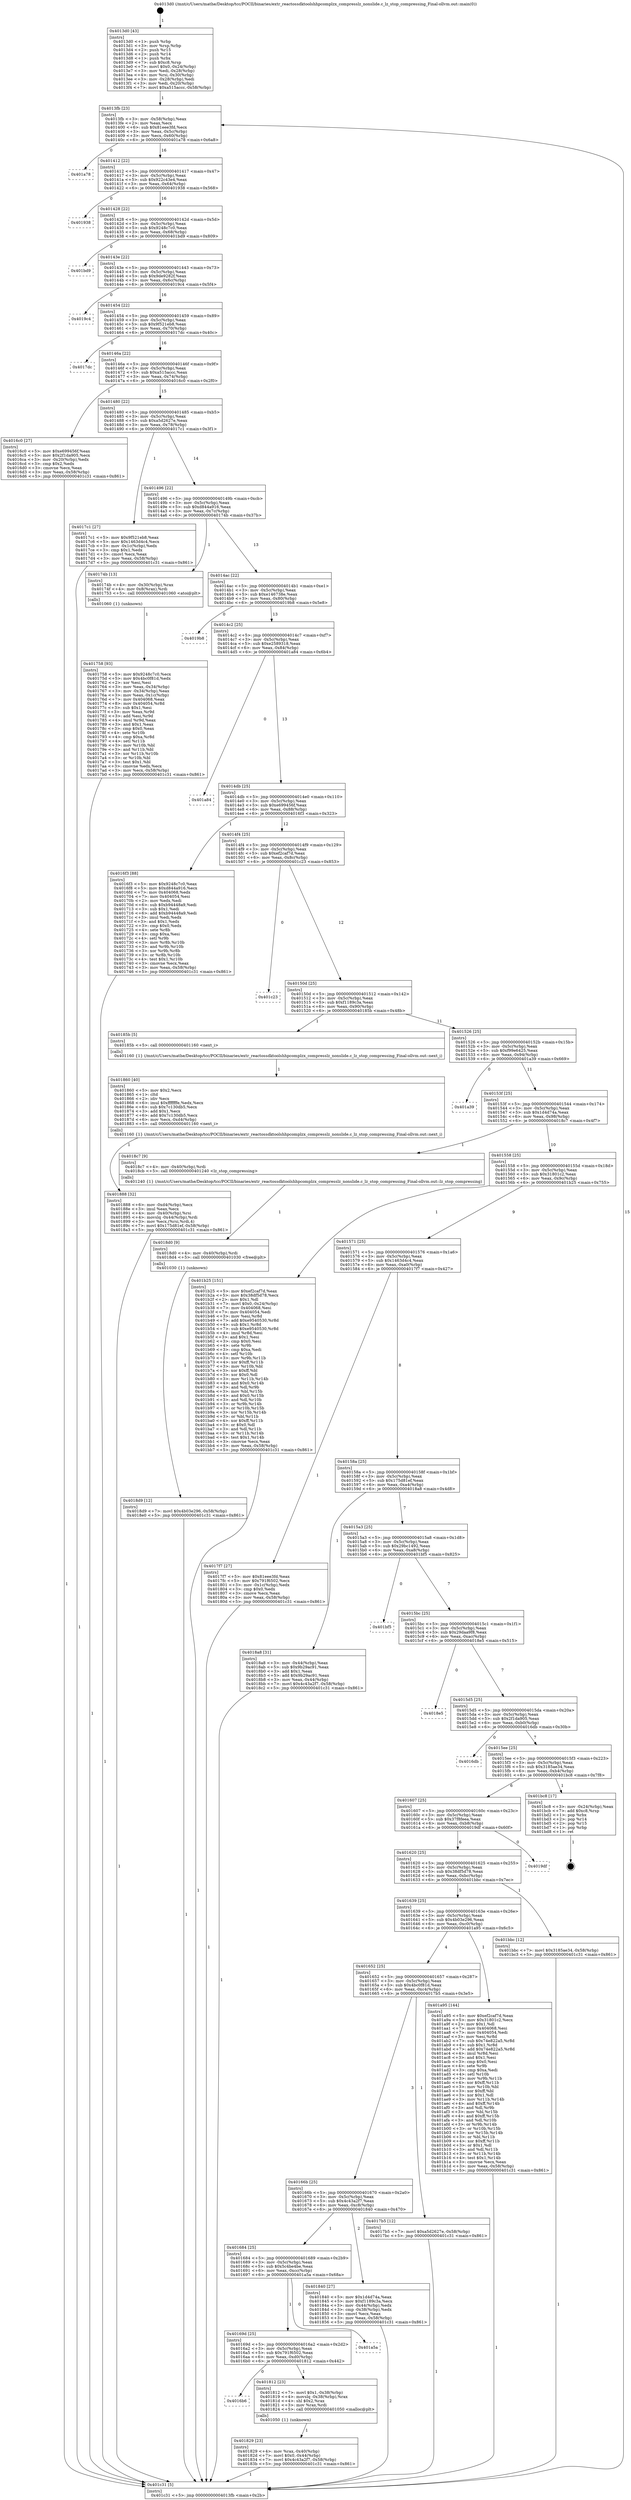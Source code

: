 digraph "0x4013d0" {
  label = "0x4013d0 (/mnt/c/Users/mathe/Desktop/tcc/POCII/binaries/extr_reactossdktoolshhpcomplzx_compresslz_nonslide.c_lz_stop_compressing_Final-ollvm.out::main(0))"
  labelloc = "t"
  node[shape=record]

  Entry [label="",width=0.3,height=0.3,shape=circle,fillcolor=black,style=filled]
  "0x4013fb" [label="{
     0x4013fb [23]\l
     | [instrs]\l
     &nbsp;&nbsp;0x4013fb \<+3\>: mov -0x58(%rbp),%eax\l
     &nbsp;&nbsp;0x4013fe \<+2\>: mov %eax,%ecx\l
     &nbsp;&nbsp;0x401400 \<+6\>: sub $0x81eee3fd,%ecx\l
     &nbsp;&nbsp;0x401406 \<+3\>: mov %eax,-0x5c(%rbp)\l
     &nbsp;&nbsp;0x401409 \<+3\>: mov %ecx,-0x60(%rbp)\l
     &nbsp;&nbsp;0x40140c \<+6\>: je 0000000000401a78 \<main+0x6a8\>\l
  }"]
  "0x401a78" [label="{
     0x401a78\l
  }", style=dashed]
  "0x401412" [label="{
     0x401412 [22]\l
     | [instrs]\l
     &nbsp;&nbsp;0x401412 \<+5\>: jmp 0000000000401417 \<main+0x47\>\l
     &nbsp;&nbsp;0x401417 \<+3\>: mov -0x5c(%rbp),%eax\l
     &nbsp;&nbsp;0x40141a \<+5\>: sub $0x922c43e4,%eax\l
     &nbsp;&nbsp;0x40141f \<+3\>: mov %eax,-0x64(%rbp)\l
     &nbsp;&nbsp;0x401422 \<+6\>: je 0000000000401938 \<main+0x568\>\l
  }"]
  Exit [label="",width=0.3,height=0.3,shape=circle,fillcolor=black,style=filled,peripheries=2]
  "0x401938" [label="{
     0x401938\l
  }", style=dashed]
  "0x401428" [label="{
     0x401428 [22]\l
     | [instrs]\l
     &nbsp;&nbsp;0x401428 \<+5\>: jmp 000000000040142d \<main+0x5d\>\l
     &nbsp;&nbsp;0x40142d \<+3\>: mov -0x5c(%rbp),%eax\l
     &nbsp;&nbsp;0x401430 \<+5\>: sub $0x9248c7c0,%eax\l
     &nbsp;&nbsp;0x401435 \<+3\>: mov %eax,-0x68(%rbp)\l
     &nbsp;&nbsp;0x401438 \<+6\>: je 0000000000401bd9 \<main+0x809\>\l
  }"]
  "0x4018d9" [label="{
     0x4018d9 [12]\l
     | [instrs]\l
     &nbsp;&nbsp;0x4018d9 \<+7\>: movl $0x4b03e296,-0x58(%rbp)\l
     &nbsp;&nbsp;0x4018e0 \<+5\>: jmp 0000000000401c31 \<main+0x861\>\l
  }"]
  "0x401bd9" [label="{
     0x401bd9\l
  }", style=dashed]
  "0x40143e" [label="{
     0x40143e [22]\l
     | [instrs]\l
     &nbsp;&nbsp;0x40143e \<+5\>: jmp 0000000000401443 \<main+0x73\>\l
     &nbsp;&nbsp;0x401443 \<+3\>: mov -0x5c(%rbp),%eax\l
     &nbsp;&nbsp;0x401446 \<+5\>: sub $0x9de9282f,%eax\l
     &nbsp;&nbsp;0x40144b \<+3\>: mov %eax,-0x6c(%rbp)\l
     &nbsp;&nbsp;0x40144e \<+6\>: je 00000000004019c4 \<main+0x5f4\>\l
  }"]
  "0x4018d0" [label="{
     0x4018d0 [9]\l
     | [instrs]\l
     &nbsp;&nbsp;0x4018d0 \<+4\>: mov -0x40(%rbp),%rdi\l
     &nbsp;&nbsp;0x4018d4 \<+5\>: call 0000000000401030 \<free@plt\>\l
     | [calls]\l
     &nbsp;&nbsp;0x401030 \{1\} (unknown)\l
  }"]
  "0x4019c4" [label="{
     0x4019c4\l
  }", style=dashed]
  "0x401454" [label="{
     0x401454 [22]\l
     | [instrs]\l
     &nbsp;&nbsp;0x401454 \<+5\>: jmp 0000000000401459 \<main+0x89\>\l
     &nbsp;&nbsp;0x401459 \<+3\>: mov -0x5c(%rbp),%eax\l
     &nbsp;&nbsp;0x40145c \<+5\>: sub $0x9f521eb8,%eax\l
     &nbsp;&nbsp;0x401461 \<+3\>: mov %eax,-0x70(%rbp)\l
     &nbsp;&nbsp;0x401464 \<+6\>: je 00000000004017dc \<main+0x40c\>\l
  }"]
  "0x401888" [label="{
     0x401888 [32]\l
     | [instrs]\l
     &nbsp;&nbsp;0x401888 \<+6\>: mov -0xd4(%rbp),%ecx\l
     &nbsp;&nbsp;0x40188e \<+3\>: imul %eax,%ecx\l
     &nbsp;&nbsp;0x401891 \<+4\>: mov -0x40(%rbp),%rsi\l
     &nbsp;&nbsp;0x401895 \<+4\>: movslq -0x44(%rbp),%rdi\l
     &nbsp;&nbsp;0x401899 \<+3\>: mov %ecx,(%rsi,%rdi,4)\l
     &nbsp;&nbsp;0x40189c \<+7\>: movl $0x175d81ef,-0x58(%rbp)\l
     &nbsp;&nbsp;0x4018a3 \<+5\>: jmp 0000000000401c31 \<main+0x861\>\l
  }"]
  "0x4017dc" [label="{
     0x4017dc\l
  }", style=dashed]
  "0x40146a" [label="{
     0x40146a [22]\l
     | [instrs]\l
     &nbsp;&nbsp;0x40146a \<+5\>: jmp 000000000040146f \<main+0x9f\>\l
     &nbsp;&nbsp;0x40146f \<+3\>: mov -0x5c(%rbp),%eax\l
     &nbsp;&nbsp;0x401472 \<+5\>: sub $0xa515accc,%eax\l
     &nbsp;&nbsp;0x401477 \<+3\>: mov %eax,-0x74(%rbp)\l
     &nbsp;&nbsp;0x40147a \<+6\>: je 00000000004016c0 \<main+0x2f0\>\l
  }"]
  "0x401860" [label="{
     0x401860 [40]\l
     | [instrs]\l
     &nbsp;&nbsp;0x401860 \<+5\>: mov $0x2,%ecx\l
     &nbsp;&nbsp;0x401865 \<+1\>: cltd\l
     &nbsp;&nbsp;0x401866 \<+2\>: idiv %ecx\l
     &nbsp;&nbsp;0x401868 \<+6\>: imul $0xfffffffe,%edx,%ecx\l
     &nbsp;&nbsp;0x40186e \<+6\>: sub $0x7c130db5,%ecx\l
     &nbsp;&nbsp;0x401874 \<+3\>: add $0x1,%ecx\l
     &nbsp;&nbsp;0x401877 \<+6\>: add $0x7c130db5,%ecx\l
     &nbsp;&nbsp;0x40187d \<+6\>: mov %ecx,-0xd4(%rbp)\l
     &nbsp;&nbsp;0x401883 \<+5\>: call 0000000000401160 \<next_i\>\l
     | [calls]\l
     &nbsp;&nbsp;0x401160 \{1\} (/mnt/c/Users/mathe/Desktop/tcc/POCII/binaries/extr_reactossdktoolshhpcomplzx_compresslz_nonslide.c_lz_stop_compressing_Final-ollvm.out::next_i)\l
  }"]
  "0x4016c0" [label="{
     0x4016c0 [27]\l
     | [instrs]\l
     &nbsp;&nbsp;0x4016c0 \<+5\>: mov $0xe699456f,%eax\l
     &nbsp;&nbsp;0x4016c5 \<+5\>: mov $0x2f1da905,%ecx\l
     &nbsp;&nbsp;0x4016ca \<+3\>: mov -0x20(%rbp),%edx\l
     &nbsp;&nbsp;0x4016cd \<+3\>: cmp $0x2,%edx\l
     &nbsp;&nbsp;0x4016d0 \<+3\>: cmovne %ecx,%eax\l
     &nbsp;&nbsp;0x4016d3 \<+3\>: mov %eax,-0x58(%rbp)\l
     &nbsp;&nbsp;0x4016d6 \<+5\>: jmp 0000000000401c31 \<main+0x861\>\l
  }"]
  "0x401480" [label="{
     0x401480 [22]\l
     | [instrs]\l
     &nbsp;&nbsp;0x401480 \<+5\>: jmp 0000000000401485 \<main+0xb5\>\l
     &nbsp;&nbsp;0x401485 \<+3\>: mov -0x5c(%rbp),%eax\l
     &nbsp;&nbsp;0x401488 \<+5\>: sub $0xa5d2627e,%eax\l
     &nbsp;&nbsp;0x40148d \<+3\>: mov %eax,-0x78(%rbp)\l
     &nbsp;&nbsp;0x401490 \<+6\>: je 00000000004017c1 \<main+0x3f1\>\l
  }"]
  "0x401c31" [label="{
     0x401c31 [5]\l
     | [instrs]\l
     &nbsp;&nbsp;0x401c31 \<+5\>: jmp 00000000004013fb \<main+0x2b\>\l
  }"]
  "0x4013d0" [label="{
     0x4013d0 [43]\l
     | [instrs]\l
     &nbsp;&nbsp;0x4013d0 \<+1\>: push %rbp\l
     &nbsp;&nbsp;0x4013d1 \<+3\>: mov %rsp,%rbp\l
     &nbsp;&nbsp;0x4013d4 \<+2\>: push %r15\l
     &nbsp;&nbsp;0x4013d6 \<+2\>: push %r14\l
     &nbsp;&nbsp;0x4013d8 \<+1\>: push %rbx\l
     &nbsp;&nbsp;0x4013d9 \<+7\>: sub $0xc8,%rsp\l
     &nbsp;&nbsp;0x4013e0 \<+7\>: movl $0x0,-0x24(%rbp)\l
     &nbsp;&nbsp;0x4013e7 \<+3\>: mov %edi,-0x28(%rbp)\l
     &nbsp;&nbsp;0x4013ea \<+4\>: mov %rsi,-0x30(%rbp)\l
     &nbsp;&nbsp;0x4013ee \<+3\>: mov -0x28(%rbp),%edi\l
     &nbsp;&nbsp;0x4013f1 \<+3\>: mov %edi,-0x20(%rbp)\l
     &nbsp;&nbsp;0x4013f4 \<+7\>: movl $0xa515accc,-0x58(%rbp)\l
  }"]
  "0x401829" [label="{
     0x401829 [23]\l
     | [instrs]\l
     &nbsp;&nbsp;0x401829 \<+4\>: mov %rax,-0x40(%rbp)\l
     &nbsp;&nbsp;0x40182d \<+7\>: movl $0x0,-0x44(%rbp)\l
     &nbsp;&nbsp;0x401834 \<+7\>: movl $0x4c43a2f7,-0x58(%rbp)\l
     &nbsp;&nbsp;0x40183b \<+5\>: jmp 0000000000401c31 \<main+0x861\>\l
  }"]
  "0x4017c1" [label="{
     0x4017c1 [27]\l
     | [instrs]\l
     &nbsp;&nbsp;0x4017c1 \<+5\>: mov $0x9f521eb8,%eax\l
     &nbsp;&nbsp;0x4017c6 \<+5\>: mov $0x1463d4c4,%ecx\l
     &nbsp;&nbsp;0x4017cb \<+3\>: mov -0x1c(%rbp),%edx\l
     &nbsp;&nbsp;0x4017ce \<+3\>: cmp $0x1,%edx\l
     &nbsp;&nbsp;0x4017d1 \<+3\>: cmovl %ecx,%eax\l
     &nbsp;&nbsp;0x4017d4 \<+3\>: mov %eax,-0x58(%rbp)\l
     &nbsp;&nbsp;0x4017d7 \<+5\>: jmp 0000000000401c31 \<main+0x861\>\l
  }"]
  "0x401496" [label="{
     0x401496 [22]\l
     | [instrs]\l
     &nbsp;&nbsp;0x401496 \<+5\>: jmp 000000000040149b \<main+0xcb\>\l
     &nbsp;&nbsp;0x40149b \<+3\>: mov -0x5c(%rbp),%eax\l
     &nbsp;&nbsp;0x40149e \<+5\>: sub $0xd844a916,%eax\l
     &nbsp;&nbsp;0x4014a3 \<+3\>: mov %eax,-0x7c(%rbp)\l
     &nbsp;&nbsp;0x4014a6 \<+6\>: je 000000000040174b \<main+0x37b\>\l
  }"]
  "0x4016b6" [label="{
     0x4016b6\l
  }", style=dashed]
  "0x40174b" [label="{
     0x40174b [13]\l
     | [instrs]\l
     &nbsp;&nbsp;0x40174b \<+4\>: mov -0x30(%rbp),%rax\l
     &nbsp;&nbsp;0x40174f \<+4\>: mov 0x8(%rax),%rdi\l
     &nbsp;&nbsp;0x401753 \<+5\>: call 0000000000401060 \<atoi@plt\>\l
     | [calls]\l
     &nbsp;&nbsp;0x401060 \{1\} (unknown)\l
  }"]
  "0x4014ac" [label="{
     0x4014ac [22]\l
     | [instrs]\l
     &nbsp;&nbsp;0x4014ac \<+5\>: jmp 00000000004014b1 \<main+0xe1\>\l
     &nbsp;&nbsp;0x4014b1 \<+3\>: mov -0x5c(%rbp),%eax\l
     &nbsp;&nbsp;0x4014b4 \<+5\>: sub $0xe146738e,%eax\l
     &nbsp;&nbsp;0x4014b9 \<+3\>: mov %eax,-0x80(%rbp)\l
     &nbsp;&nbsp;0x4014bc \<+6\>: je 00000000004019b8 \<main+0x5e8\>\l
  }"]
  "0x401812" [label="{
     0x401812 [23]\l
     | [instrs]\l
     &nbsp;&nbsp;0x401812 \<+7\>: movl $0x1,-0x38(%rbp)\l
     &nbsp;&nbsp;0x401819 \<+4\>: movslq -0x38(%rbp),%rax\l
     &nbsp;&nbsp;0x40181d \<+4\>: shl $0x2,%rax\l
     &nbsp;&nbsp;0x401821 \<+3\>: mov %rax,%rdi\l
     &nbsp;&nbsp;0x401824 \<+5\>: call 0000000000401050 \<malloc@plt\>\l
     | [calls]\l
     &nbsp;&nbsp;0x401050 \{1\} (unknown)\l
  }"]
  "0x4019b8" [label="{
     0x4019b8\l
  }", style=dashed]
  "0x4014c2" [label="{
     0x4014c2 [25]\l
     | [instrs]\l
     &nbsp;&nbsp;0x4014c2 \<+5\>: jmp 00000000004014c7 \<main+0xf7\>\l
     &nbsp;&nbsp;0x4014c7 \<+3\>: mov -0x5c(%rbp),%eax\l
     &nbsp;&nbsp;0x4014ca \<+5\>: sub $0xe2589318,%eax\l
     &nbsp;&nbsp;0x4014cf \<+6\>: mov %eax,-0x84(%rbp)\l
     &nbsp;&nbsp;0x4014d5 \<+6\>: je 0000000000401a84 \<main+0x6b4\>\l
  }"]
  "0x40169d" [label="{
     0x40169d [25]\l
     | [instrs]\l
     &nbsp;&nbsp;0x40169d \<+5\>: jmp 00000000004016a2 \<main+0x2d2\>\l
     &nbsp;&nbsp;0x4016a2 \<+3\>: mov -0x5c(%rbp),%eax\l
     &nbsp;&nbsp;0x4016a5 \<+5\>: sub $0x791f6502,%eax\l
     &nbsp;&nbsp;0x4016aa \<+6\>: mov %eax,-0xd0(%rbp)\l
     &nbsp;&nbsp;0x4016b0 \<+6\>: je 0000000000401812 \<main+0x442\>\l
  }"]
  "0x401a84" [label="{
     0x401a84\l
  }", style=dashed]
  "0x4014db" [label="{
     0x4014db [25]\l
     | [instrs]\l
     &nbsp;&nbsp;0x4014db \<+5\>: jmp 00000000004014e0 \<main+0x110\>\l
     &nbsp;&nbsp;0x4014e0 \<+3\>: mov -0x5c(%rbp),%eax\l
     &nbsp;&nbsp;0x4014e3 \<+5\>: sub $0xe699456f,%eax\l
     &nbsp;&nbsp;0x4014e8 \<+6\>: mov %eax,-0x88(%rbp)\l
     &nbsp;&nbsp;0x4014ee \<+6\>: je 00000000004016f3 \<main+0x323\>\l
  }"]
  "0x401a5a" [label="{
     0x401a5a\l
  }", style=dashed]
  "0x4016f3" [label="{
     0x4016f3 [88]\l
     | [instrs]\l
     &nbsp;&nbsp;0x4016f3 \<+5\>: mov $0x9248c7c0,%eax\l
     &nbsp;&nbsp;0x4016f8 \<+5\>: mov $0xd844a916,%ecx\l
     &nbsp;&nbsp;0x4016fd \<+7\>: mov 0x404068,%edx\l
     &nbsp;&nbsp;0x401704 \<+7\>: mov 0x404054,%esi\l
     &nbsp;&nbsp;0x40170b \<+2\>: mov %edx,%edi\l
     &nbsp;&nbsp;0x40170d \<+6\>: sub $0xb94448a9,%edi\l
     &nbsp;&nbsp;0x401713 \<+3\>: sub $0x1,%edi\l
     &nbsp;&nbsp;0x401716 \<+6\>: add $0xb94448a9,%edi\l
     &nbsp;&nbsp;0x40171c \<+3\>: imul %edi,%edx\l
     &nbsp;&nbsp;0x40171f \<+3\>: and $0x1,%edx\l
     &nbsp;&nbsp;0x401722 \<+3\>: cmp $0x0,%edx\l
     &nbsp;&nbsp;0x401725 \<+4\>: sete %r8b\l
     &nbsp;&nbsp;0x401729 \<+3\>: cmp $0xa,%esi\l
     &nbsp;&nbsp;0x40172c \<+4\>: setl %r9b\l
     &nbsp;&nbsp;0x401730 \<+3\>: mov %r8b,%r10b\l
     &nbsp;&nbsp;0x401733 \<+3\>: and %r9b,%r10b\l
     &nbsp;&nbsp;0x401736 \<+3\>: xor %r9b,%r8b\l
     &nbsp;&nbsp;0x401739 \<+3\>: or %r8b,%r10b\l
     &nbsp;&nbsp;0x40173c \<+4\>: test $0x1,%r10b\l
     &nbsp;&nbsp;0x401740 \<+3\>: cmovne %ecx,%eax\l
     &nbsp;&nbsp;0x401743 \<+3\>: mov %eax,-0x58(%rbp)\l
     &nbsp;&nbsp;0x401746 \<+5\>: jmp 0000000000401c31 \<main+0x861\>\l
  }"]
  "0x4014f4" [label="{
     0x4014f4 [25]\l
     | [instrs]\l
     &nbsp;&nbsp;0x4014f4 \<+5\>: jmp 00000000004014f9 \<main+0x129\>\l
     &nbsp;&nbsp;0x4014f9 \<+3\>: mov -0x5c(%rbp),%eax\l
     &nbsp;&nbsp;0x4014fc \<+5\>: sub $0xef2caf7d,%eax\l
     &nbsp;&nbsp;0x401501 \<+6\>: mov %eax,-0x8c(%rbp)\l
     &nbsp;&nbsp;0x401507 \<+6\>: je 0000000000401c23 \<main+0x853\>\l
  }"]
  "0x401758" [label="{
     0x401758 [93]\l
     | [instrs]\l
     &nbsp;&nbsp;0x401758 \<+5\>: mov $0x9248c7c0,%ecx\l
     &nbsp;&nbsp;0x40175d \<+5\>: mov $0x4bc0f81d,%edx\l
     &nbsp;&nbsp;0x401762 \<+2\>: xor %esi,%esi\l
     &nbsp;&nbsp;0x401764 \<+3\>: mov %eax,-0x34(%rbp)\l
     &nbsp;&nbsp;0x401767 \<+3\>: mov -0x34(%rbp),%eax\l
     &nbsp;&nbsp;0x40176a \<+3\>: mov %eax,-0x1c(%rbp)\l
     &nbsp;&nbsp;0x40176d \<+7\>: mov 0x404068,%eax\l
     &nbsp;&nbsp;0x401774 \<+8\>: mov 0x404054,%r8d\l
     &nbsp;&nbsp;0x40177c \<+3\>: sub $0x1,%esi\l
     &nbsp;&nbsp;0x40177f \<+3\>: mov %eax,%r9d\l
     &nbsp;&nbsp;0x401782 \<+3\>: add %esi,%r9d\l
     &nbsp;&nbsp;0x401785 \<+4\>: imul %r9d,%eax\l
     &nbsp;&nbsp;0x401789 \<+3\>: and $0x1,%eax\l
     &nbsp;&nbsp;0x40178c \<+3\>: cmp $0x0,%eax\l
     &nbsp;&nbsp;0x40178f \<+4\>: sete %r10b\l
     &nbsp;&nbsp;0x401793 \<+4\>: cmp $0xa,%r8d\l
     &nbsp;&nbsp;0x401797 \<+4\>: setl %r11b\l
     &nbsp;&nbsp;0x40179b \<+3\>: mov %r10b,%bl\l
     &nbsp;&nbsp;0x40179e \<+3\>: and %r11b,%bl\l
     &nbsp;&nbsp;0x4017a1 \<+3\>: xor %r11b,%r10b\l
     &nbsp;&nbsp;0x4017a4 \<+3\>: or %r10b,%bl\l
     &nbsp;&nbsp;0x4017a7 \<+3\>: test $0x1,%bl\l
     &nbsp;&nbsp;0x4017aa \<+3\>: cmovne %edx,%ecx\l
     &nbsp;&nbsp;0x4017ad \<+3\>: mov %ecx,-0x58(%rbp)\l
     &nbsp;&nbsp;0x4017b0 \<+5\>: jmp 0000000000401c31 \<main+0x861\>\l
  }"]
  "0x401684" [label="{
     0x401684 [25]\l
     | [instrs]\l
     &nbsp;&nbsp;0x401684 \<+5\>: jmp 0000000000401689 \<main+0x2b9\>\l
     &nbsp;&nbsp;0x401689 \<+3\>: mov -0x5c(%rbp),%eax\l
     &nbsp;&nbsp;0x40168c \<+5\>: sub $0x5c4be4be,%eax\l
     &nbsp;&nbsp;0x401691 \<+6\>: mov %eax,-0xcc(%rbp)\l
     &nbsp;&nbsp;0x401697 \<+6\>: je 0000000000401a5a \<main+0x68a\>\l
  }"]
  "0x401c23" [label="{
     0x401c23\l
  }", style=dashed]
  "0x40150d" [label="{
     0x40150d [25]\l
     | [instrs]\l
     &nbsp;&nbsp;0x40150d \<+5\>: jmp 0000000000401512 \<main+0x142\>\l
     &nbsp;&nbsp;0x401512 \<+3\>: mov -0x5c(%rbp),%eax\l
     &nbsp;&nbsp;0x401515 \<+5\>: sub $0xf1189c3a,%eax\l
     &nbsp;&nbsp;0x40151a \<+6\>: mov %eax,-0x90(%rbp)\l
     &nbsp;&nbsp;0x401520 \<+6\>: je 000000000040185b \<main+0x48b\>\l
  }"]
  "0x401840" [label="{
     0x401840 [27]\l
     | [instrs]\l
     &nbsp;&nbsp;0x401840 \<+5\>: mov $0x1d4d74a,%eax\l
     &nbsp;&nbsp;0x401845 \<+5\>: mov $0xf1189c3a,%ecx\l
     &nbsp;&nbsp;0x40184a \<+3\>: mov -0x44(%rbp),%edx\l
     &nbsp;&nbsp;0x40184d \<+3\>: cmp -0x38(%rbp),%edx\l
     &nbsp;&nbsp;0x401850 \<+3\>: cmovl %ecx,%eax\l
     &nbsp;&nbsp;0x401853 \<+3\>: mov %eax,-0x58(%rbp)\l
     &nbsp;&nbsp;0x401856 \<+5\>: jmp 0000000000401c31 \<main+0x861\>\l
  }"]
  "0x40185b" [label="{
     0x40185b [5]\l
     | [instrs]\l
     &nbsp;&nbsp;0x40185b \<+5\>: call 0000000000401160 \<next_i\>\l
     | [calls]\l
     &nbsp;&nbsp;0x401160 \{1\} (/mnt/c/Users/mathe/Desktop/tcc/POCII/binaries/extr_reactossdktoolshhpcomplzx_compresslz_nonslide.c_lz_stop_compressing_Final-ollvm.out::next_i)\l
  }"]
  "0x401526" [label="{
     0x401526 [25]\l
     | [instrs]\l
     &nbsp;&nbsp;0x401526 \<+5\>: jmp 000000000040152b \<main+0x15b\>\l
     &nbsp;&nbsp;0x40152b \<+3\>: mov -0x5c(%rbp),%eax\l
     &nbsp;&nbsp;0x40152e \<+5\>: sub $0xf99e6425,%eax\l
     &nbsp;&nbsp;0x401533 \<+6\>: mov %eax,-0x94(%rbp)\l
     &nbsp;&nbsp;0x401539 \<+6\>: je 0000000000401a39 \<main+0x669\>\l
  }"]
  "0x40166b" [label="{
     0x40166b [25]\l
     | [instrs]\l
     &nbsp;&nbsp;0x40166b \<+5\>: jmp 0000000000401670 \<main+0x2a0\>\l
     &nbsp;&nbsp;0x401670 \<+3\>: mov -0x5c(%rbp),%eax\l
     &nbsp;&nbsp;0x401673 \<+5\>: sub $0x4c43a2f7,%eax\l
     &nbsp;&nbsp;0x401678 \<+6\>: mov %eax,-0xc8(%rbp)\l
     &nbsp;&nbsp;0x40167e \<+6\>: je 0000000000401840 \<main+0x470\>\l
  }"]
  "0x401a39" [label="{
     0x401a39\l
  }", style=dashed]
  "0x40153f" [label="{
     0x40153f [25]\l
     | [instrs]\l
     &nbsp;&nbsp;0x40153f \<+5\>: jmp 0000000000401544 \<main+0x174\>\l
     &nbsp;&nbsp;0x401544 \<+3\>: mov -0x5c(%rbp),%eax\l
     &nbsp;&nbsp;0x401547 \<+5\>: sub $0x1d4d74a,%eax\l
     &nbsp;&nbsp;0x40154c \<+6\>: mov %eax,-0x98(%rbp)\l
     &nbsp;&nbsp;0x401552 \<+6\>: je 00000000004018c7 \<main+0x4f7\>\l
  }"]
  "0x4017b5" [label="{
     0x4017b5 [12]\l
     | [instrs]\l
     &nbsp;&nbsp;0x4017b5 \<+7\>: movl $0xa5d2627e,-0x58(%rbp)\l
     &nbsp;&nbsp;0x4017bc \<+5\>: jmp 0000000000401c31 \<main+0x861\>\l
  }"]
  "0x4018c7" [label="{
     0x4018c7 [9]\l
     | [instrs]\l
     &nbsp;&nbsp;0x4018c7 \<+4\>: mov -0x40(%rbp),%rdi\l
     &nbsp;&nbsp;0x4018cb \<+5\>: call 0000000000401240 \<lz_stop_compressing\>\l
     | [calls]\l
     &nbsp;&nbsp;0x401240 \{1\} (/mnt/c/Users/mathe/Desktop/tcc/POCII/binaries/extr_reactossdktoolshhpcomplzx_compresslz_nonslide.c_lz_stop_compressing_Final-ollvm.out::lz_stop_compressing)\l
  }"]
  "0x401558" [label="{
     0x401558 [25]\l
     | [instrs]\l
     &nbsp;&nbsp;0x401558 \<+5\>: jmp 000000000040155d \<main+0x18d\>\l
     &nbsp;&nbsp;0x40155d \<+3\>: mov -0x5c(%rbp),%eax\l
     &nbsp;&nbsp;0x401560 \<+5\>: sub $0x31801c2,%eax\l
     &nbsp;&nbsp;0x401565 \<+6\>: mov %eax,-0x9c(%rbp)\l
     &nbsp;&nbsp;0x40156b \<+6\>: je 0000000000401b25 \<main+0x755\>\l
  }"]
  "0x401652" [label="{
     0x401652 [25]\l
     | [instrs]\l
     &nbsp;&nbsp;0x401652 \<+5\>: jmp 0000000000401657 \<main+0x287\>\l
     &nbsp;&nbsp;0x401657 \<+3\>: mov -0x5c(%rbp),%eax\l
     &nbsp;&nbsp;0x40165a \<+5\>: sub $0x4bc0f81d,%eax\l
     &nbsp;&nbsp;0x40165f \<+6\>: mov %eax,-0xc4(%rbp)\l
     &nbsp;&nbsp;0x401665 \<+6\>: je 00000000004017b5 \<main+0x3e5\>\l
  }"]
  "0x401b25" [label="{
     0x401b25 [151]\l
     | [instrs]\l
     &nbsp;&nbsp;0x401b25 \<+5\>: mov $0xef2caf7d,%eax\l
     &nbsp;&nbsp;0x401b2a \<+5\>: mov $0x38df5d78,%ecx\l
     &nbsp;&nbsp;0x401b2f \<+2\>: mov $0x1,%dl\l
     &nbsp;&nbsp;0x401b31 \<+7\>: movl $0x0,-0x24(%rbp)\l
     &nbsp;&nbsp;0x401b38 \<+7\>: mov 0x404068,%esi\l
     &nbsp;&nbsp;0x401b3f \<+7\>: mov 0x404054,%edi\l
     &nbsp;&nbsp;0x401b46 \<+3\>: mov %esi,%r8d\l
     &nbsp;&nbsp;0x401b49 \<+7\>: add $0xe9540530,%r8d\l
     &nbsp;&nbsp;0x401b50 \<+4\>: sub $0x1,%r8d\l
     &nbsp;&nbsp;0x401b54 \<+7\>: sub $0xe9540530,%r8d\l
     &nbsp;&nbsp;0x401b5b \<+4\>: imul %r8d,%esi\l
     &nbsp;&nbsp;0x401b5f \<+3\>: and $0x1,%esi\l
     &nbsp;&nbsp;0x401b62 \<+3\>: cmp $0x0,%esi\l
     &nbsp;&nbsp;0x401b65 \<+4\>: sete %r9b\l
     &nbsp;&nbsp;0x401b69 \<+3\>: cmp $0xa,%edi\l
     &nbsp;&nbsp;0x401b6c \<+4\>: setl %r10b\l
     &nbsp;&nbsp;0x401b70 \<+3\>: mov %r9b,%r11b\l
     &nbsp;&nbsp;0x401b73 \<+4\>: xor $0xff,%r11b\l
     &nbsp;&nbsp;0x401b77 \<+3\>: mov %r10b,%bl\l
     &nbsp;&nbsp;0x401b7a \<+3\>: xor $0xff,%bl\l
     &nbsp;&nbsp;0x401b7d \<+3\>: xor $0x0,%dl\l
     &nbsp;&nbsp;0x401b80 \<+3\>: mov %r11b,%r14b\l
     &nbsp;&nbsp;0x401b83 \<+4\>: and $0x0,%r14b\l
     &nbsp;&nbsp;0x401b87 \<+3\>: and %dl,%r9b\l
     &nbsp;&nbsp;0x401b8a \<+3\>: mov %bl,%r15b\l
     &nbsp;&nbsp;0x401b8d \<+4\>: and $0x0,%r15b\l
     &nbsp;&nbsp;0x401b91 \<+3\>: and %dl,%r10b\l
     &nbsp;&nbsp;0x401b94 \<+3\>: or %r9b,%r14b\l
     &nbsp;&nbsp;0x401b97 \<+3\>: or %r10b,%r15b\l
     &nbsp;&nbsp;0x401b9a \<+3\>: xor %r15b,%r14b\l
     &nbsp;&nbsp;0x401b9d \<+3\>: or %bl,%r11b\l
     &nbsp;&nbsp;0x401ba0 \<+4\>: xor $0xff,%r11b\l
     &nbsp;&nbsp;0x401ba4 \<+3\>: or $0x0,%dl\l
     &nbsp;&nbsp;0x401ba7 \<+3\>: and %dl,%r11b\l
     &nbsp;&nbsp;0x401baa \<+3\>: or %r11b,%r14b\l
     &nbsp;&nbsp;0x401bad \<+4\>: test $0x1,%r14b\l
     &nbsp;&nbsp;0x401bb1 \<+3\>: cmovne %ecx,%eax\l
     &nbsp;&nbsp;0x401bb4 \<+3\>: mov %eax,-0x58(%rbp)\l
     &nbsp;&nbsp;0x401bb7 \<+5\>: jmp 0000000000401c31 \<main+0x861\>\l
  }"]
  "0x401571" [label="{
     0x401571 [25]\l
     | [instrs]\l
     &nbsp;&nbsp;0x401571 \<+5\>: jmp 0000000000401576 \<main+0x1a6\>\l
     &nbsp;&nbsp;0x401576 \<+3\>: mov -0x5c(%rbp),%eax\l
     &nbsp;&nbsp;0x401579 \<+5\>: sub $0x1463d4c4,%eax\l
     &nbsp;&nbsp;0x40157e \<+6\>: mov %eax,-0xa0(%rbp)\l
     &nbsp;&nbsp;0x401584 \<+6\>: je 00000000004017f7 \<main+0x427\>\l
  }"]
  "0x401a95" [label="{
     0x401a95 [144]\l
     | [instrs]\l
     &nbsp;&nbsp;0x401a95 \<+5\>: mov $0xef2caf7d,%eax\l
     &nbsp;&nbsp;0x401a9a \<+5\>: mov $0x31801c2,%ecx\l
     &nbsp;&nbsp;0x401a9f \<+2\>: mov $0x1,%dl\l
     &nbsp;&nbsp;0x401aa1 \<+7\>: mov 0x404068,%esi\l
     &nbsp;&nbsp;0x401aa8 \<+7\>: mov 0x404054,%edi\l
     &nbsp;&nbsp;0x401aaf \<+3\>: mov %esi,%r8d\l
     &nbsp;&nbsp;0x401ab2 \<+7\>: sub $0x74e822a5,%r8d\l
     &nbsp;&nbsp;0x401ab9 \<+4\>: sub $0x1,%r8d\l
     &nbsp;&nbsp;0x401abd \<+7\>: add $0x74e822a5,%r8d\l
     &nbsp;&nbsp;0x401ac4 \<+4\>: imul %r8d,%esi\l
     &nbsp;&nbsp;0x401ac8 \<+3\>: and $0x1,%esi\l
     &nbsp;&nbsp;0x401acb \<+3\>: cmp $0x0,%esi\l
     &nbsp;&nbsp;0x401ace \<+4\>: sete %r9b\l
     &nbsp;&nbsp;0x401ad2 \<+3\>: cmp $0xa,%edi\l
     &nbsp;&nbsp;0x401ad5 \<+4\>: setl %r10b\l
     &nbsp;&nbsp;0x401ad9 \<+3\>: mov %r9b,%r11b\l
     &nbsp;&nbsp;0x401adc \<+4\>: xor $0xff,%r11b\l
     &nbsp;&nbsp;0x401ae0 \<+3\>: mov %r10b,%bl\l
     &nbsp;&nbsp;0x401ae3 \<+3\>: xor $0xff,%bl\l
     &nbsp;&nbsp;0x401ae6 \<+3\>: xor $0x1,%dl\l
     &nbsp;&nbsp;0x401ae9 \<+3\>: mov %r11b,%r14b\l
     &nbsp;&nbsp;0x401aec \<+4\>: and $0xff,%r14b\l
     &nbsp;&nbsp;0x401af0 \<+3\>: and %dl,%r9b\l
     &nbsp;&nbsp;0x401af3 \<+3\>: mov %bl,%r15b\l
     &nbsp;&nbsp;0x401af6 \<+4\>: and $0xff,%r15b\l
     &nbsp;&nbsp;0x401afa \<+3\>: and %dl,%r10b\l
     &nbsp;&nbsp;0x401afd \<+3\>: or %r9b,%r14b\l
     &nbsp;&nbsp;0x401b00 \<+3\>: or %r10b,%r15b\l
     &nbsp;&nbsp;0x401b03 \<+3\>: xor %r15b,%r14b\l
     &nbsp;&nbsp;0x401b06 \<+3\>: or %bl,%r11b\l
     &nbsp;&nbsp;0x401b09 \<+4\>: xor $0xff,%r11b\l
     &nbsp;&nbsp;0x401b0d \<+3\>: or $0x1,%dl\l
     &nbsp;&nbsp;0x401b10 \<+3\>: and %dl,%r11b\l
     &nbsp;&nbsp;0x401b13 \<+3\>: or %r11b,%r14b\l
     &nbsp;&nbsp;0x401b16 \<+4\>: test $0x1,%r14b\l
     &nbsp;&nbsp;0x401b1a \<+3\>: cmovne %ecx,%eax\l
     &nbsp;&nbsp;0x401b1d \<+3\>: mov %eax,-0x58(%rbp)\l
     &nbsp;&nbsp;0x401b20 \<+5\>: jmp 0000000000401c31 \<main+0x861\>\l
  }"]
  "0x4017f7" [label="{
     0x4017f7 [27]\l
     | [instrs]\l
     &nbsp;&nbsp;0x4017f7 \<+5\>: mov $0x81eee3fd,%eax\l
     &nbsp;&nbsp;0x4017fc \<+5\>: mov $0x791f6502,%ecx\l
     &nbsp;&nbsp;0x401801 \<+3\>: mov -0x1c(%rbp),%edx\l
     &nbsp;&nbsp;0x401804 \<+3\>: cmp $0x0,%edx\l
     &nbsp;&nbsp;0x401807 \<+3\>: cmove %ecx,%eax\l
     &nbsp;&nbsp;0x40180a \<+3\>: mov %eax,-0x58(%rbp)\l
     &nbsp;&nbsp;0x40180d \<+5\>: jmp 0000000000401c31 \<main+0x861\>\l
  }"]
  "0x40158a" [label="{
     0x40158a [25]\l
     | [instrs]\l
     &nbsp;&nbsp;0x40158a \<+5\>: jmp 000000000040158f \<main+0x1bf\>\l
     &nbsp;&nbsp;0x40158f \<+3\>: mov -0x5c(%rbp),%eax\l
     &nbsp;&nbsp;0x401592 \<+5\>: sub $0x175d81ef,%eax\l
     &nbsp;&nbsp;0x401597 \<+6\>: mov %eax,-0xa4(%rbp)\l
     &nbsp;&nbsp;0x40159d \<+6\>: je 00000000004018a8 \<main+0x4d8\>\l
  }"]
  "0x401639" [label="{
     0x401639 [25]\l
     | [instrs]\l
     &nbsp;&nbsp;0x401639 \<+5\>: jmp 000000000040163e \<main+0x26e\>\l
     &nbsp;&nbsp;0x40163e \<+3\>: mov -0x5c(%rbp),%eax\l
     &nbsp;&nbsp;0x401641 \<+5\>: sub $0x4b03e296,%eax\l
     &nbsp;&nbsp;0x401646 \<+6\>: mov %eax,-0xc0(%rbp)\l
     &nbsp;&nbsp;0x40164c \<+6\>: je 0000000000401a95 \<main+0x6c5\>\l
  }"]
  "0x4018a8" [label="{
     0x4018a8 [31]\l
     | [instrs]\l
     &nbsp;&nbsp;0x4018a8 \<+3\>: mov -0x44(%rbp),%eax\l
     &nbsp;&nbsp;0x4018ab \<+5\>: sub $0x9b29ac91,%eax\l
     &nbsp;&nbsp;0x4018b0 \<+3\>: add $0x1,%eax\l
     &nbsp;&nbsp;0x4018b3 \<+5\>: add $0x9b29ac91,%eax\l
     &nbsp;&nbsp;0x4018b8 \<+3\>: mov %eax,-0x44(%rbp)\l
     &nbsp;&nbsp;0x4018bb \<+7\>: movl $0x4c43a2f7,-0x58(%rbp)\l
     &nbsp;&nbsp;0x4018c2 \<+5\>: jmp 0000000000401c31 \<main+0x861\>\l
  }"]
  "0x4015a3" [label="{
     0x4015a3 [25]\l
     | [instrs]\l
     &nbsp;&nbsp;0x4015a3 \<+5\>: jmp 00000000004015a8 \<main+0x1d8\>\l
     &nbsp;&nbsp;0x4015a8 \<+3\>: mov -0x5c(%rbp),%eax\l
     &nbsp;&nbsp;0x4015ab \<+5\>: sub $0x29bc1492,%eax\l
     &nbsp;&nbsp;0x4015b0 \<+6\>: mov %eax,-0xa8(%rbp)\l
     &nbsp;&nbsp;0x4015b6 \<+6\>: je 0000000000401bf5 \<main+0x825\>\l
  }"]
  "0x401bbc" [label="{
     0x401bbc [12]\l
     | [instrs]\l
     &nbsp;&nbsp;0x401bbc \<+7\>: movl $0x3185ae34,-0x58(%rbp)\l
     &nbsp;&nbsp;0x401bc3 \<+5\>: jmp 0000000000401c31 \<main+0x861\>\l
  }"]
  "0x401bf5" [label="{
     0x401bf5\l
  }", style=dashed]
  "0x4015bc" [label="{
     0x4015bc [25]\l
     | [instrs]\l
     &nbsp;&nbsp;0x4015bc \<+5\>: jmp 00000000004015c1 \<main+0x1f1\>\l
     &nbsp;&nbsp;0x4015c1 \<+3\>: mov -0x5c(%rbp),%eax\l
     &nbsp;&nbsp;0x4015c4 \<+5\>: sub $0x29daa9f8,%eax\l
     &nbsp;&nbsp;0x4015c9 \<+6\>: mov %eax,-0xac(%rbp)\l
     &nbsp;&nbsp;0x4015cf \<+6\>: je 00000000004018e5 \<main+0x515\>\l
  }"]
  "0x401620" [label="{
     0x401620 [25]\l
     | [instrs]\l
     &nbsp;&nbsp;0x401620 \<+5\>: jmp 0000000000401625 \<main+0x255\>\l
     &nbsp;&nbsp;0x401625 \<+3\>: mov -0x5c(%rbp),%eax\l
     &nbsp;&nbsp;0x401628 \<+5\>: sub $0x38df5d78,%eax\l
     &nbsp;&nbsp;0x40162d \<+6\>: mov %eax,-0xbc(%rbp)\l
     &nbsp;&nbsp;0x401633 \<+6\>: je 0000000000401bbc \<main+0x7ec\>\l
  }"]
  "0x4018e5" [label="{
     0x4018e5\l
  }", style=dashed]
  "0x4015d5" [label="{
     0x4015d5 [25]\l
     | [instrs]\l
     &nbsp;&nbsp;0x4015d5 \<+5\>: jmp 00000000004015da \<main+0x20a\>\l
     &nbsp;&nbsp;0x4015da \<+3\>: mov -0x5c(%rbp),%eax\l
     &nbsp;&nbsp;0x4015dd \<+5\>: sub $0x2f1da905,%eax\l
     &nbsp;&nbsp;0x4015e2 \<+6\>: mov %eax,-0xb0(%rbp)\l
     &nbsp;&nbsp;0x4015e8 \<+6\>: je 00000000004016db \<main+0x30b\>\l
  }"]
  "0x4019df" [label="{
     0x4019df\l
  }", style=dashed]
  "0x4016db" [label="{
     0x4016db\l
  }", style=dashed]
  "0x4015ee" [label="{
     0x4015ee [25]\l
     | [instrs]\l
     &nbsp;&nbsp;0x4015ee \<+5\>: jmp 00000000004015f3 \<main+0x223\>\l
     &nbsp;&nbsp;0x4015f3 \<+3\>: mov -0x5c(%rbp),%eax\l
     &nbsp;&nbsp;0x4015f6 \<+5\>: sub $0x3185ae34,%eax\l
     &nbsp;&nbsp;0x4015fb \<+6\>: mov %eax,-0xb4(%rbp)\l
     &nbsp;&nbsp;0x401601 \<+6\>: je 0000000000401bc8 \<main+0x7f8\>\l
  }"]
  "0x401607" [label="{
     0x401607 [25]\l
     | [instrs]\l
     &nbsp;&nbsp;0x401607 \<+5\>: jmp 000000000040160c \<main+0x23c\>\l
     &nbsp;&nbsp;0x40160c \<+3\>: mov -0x5c(%rbp),%eax\l
     &nbsp;&nbsp;0x40160f \<+5\>: sub $0x37f8feea,%eax\l
     &nbsp;&nbsp;0x401614 \<+6\>: mov %eax,-0xb8(%rbp)\l
     &nbsp;&nbsp;0x40161a \<+6\>: je 00000000004019df \<main+0x60f\>\l
  }"]
  "0x401bc8" [label="{
     0x401bc8 [17]\l
     | [instrs]\l
     &nbsp;&nbsp;0x401bc8 \<+3\>: mov -0x24(%rbp),%eax\l
     &nbsp;&nbsp;0x401bcb \<+7\>: add $0xc8,%rsp\l
     &nbsp;&nbsp;0x401bd2 \<+1\>: pop %rbx\l
     &nbsp;&nbsp;0x401bd3 \<+2\>: pop %r14\l
     &nbsp;&nbsp;0x401bd5 \<+2\>: pop %r15\l
     &nbsp;&nbsp;0x401bd7 \<+1\>: pop %rbp\l
     &nbsp;&nbsp;0x401bd8 \<+1\>: ret\l
  }"]
  Entry -> "0x4013d0" [label=" 1"]
  "0x4013fb" -> "0x401a78" [label=" 0"]
  "0x4013fb" -> "0x401412" [label=" 16"]
  "0x401bc8" -> Exit [label=" 1"]
  "0x401412" -> "0x401938" [label=" 0"]
  "0x401412" -> "0x401428" [label=" 16"]
  "0x401bbc" -> "0x401c31" [label=" 1"]
  "0x401428" -> "0x401bd9" [label=" 0"]
  "0x401428" -> "0x40143e" [label=" 16"]
  "0x401b25" -> "0x401c31" [label=" 1"]
  "0x40143e" -> "0x4019c4" [label=" 0"]
  "0x40143e" -> "0x401454" [label=" 16"]
  "0x401a95" -> "0x401c31" [label=" 1"]
  "0x401454" -> "0x4017dc" [label=" 0"]
  "0x401454" -> "0x40146a" [label=" 16"]
  "0x4018d9" -> "0x401c31" [label=" 1"]
  "0x40146a" -> "0x4016c0" [label=" 1"]
  "0x40146a" -> "0x401480" [label=" 15"]
  "0x4016c0" -> "0x401c31" [label=" 1"]
  "0x4013d0" -> "0x4013fb" [label=" 1"]
  "0x401c31" -> "0x4013fb" [label=" 15"]
  "0x4018d0" -> "0x4018d9" [label=" 1"]
  "0x401480" -> "0x4017c1" [label=" 1"]
  "0x401480" -> "0x401496" [label=" 14"]
  "0x4018c7" -> "0x4018d0" [label=" 1"]
  "0x401496" -> "0x40174b" [label=" 1"]
  "0x401496" -> "0x4014ac" [label=" 13"]
  "0x4018a8" -> "0x401c31" [label=" 1"]
  "0x4014ac" -> "0x4019b8" [label=" 0"]
  "0x4014ac" -> "0x4014c2" [label=" 13"]
  "0x401888" -> "0x401c31" [label=" 1"]
  "0x4014c2" -> "0x401a84" [label=" 0"]
  "0x4014c2" -> "0x4014db" [label=" 13"]
  "0x40185b" -> "0x401860" [label=" 1"]
  "0x4014db" -> "0x4016f3" [label=" 1"]
  "0x4014db" -> "0x4014f4" [label=" 12"]
  "0x4016f3" -> "0x401c31" [label=" 1"]
  "0x40174b" -> "0x401758" [label=" 1"]
  "0x401758" -> "0x401c31" [label=" 1"]
  "0x401840" -> "0x401c31" [label=" 2"]
  "0x4014f4" -> "0x401c23" [label=" 0"]
  "0x4014f4" -> "0x40150d" [label=" 12"]
  "0x401812" -> "0x401829" [label=" 1"]
  "0x40150d" -> "0x40185b" [label=" 1"]
  "0x40150d" -> "0x401526" [label=" 11"]
  "0x40169d" -> "0x4016b6" [label=" 0"]
  "0x401526" -> "0x401a39" [label=" 0"]
  "0x401526" -> "0x40153f" [label=" 11"]
  "0x401860" -> "0x401888" [label=" 1"]
  "0x40153f" -> "0x4018c7" [label=" 1"]
  "0x40153f" -> "0x401558" [label=" 10"]
  "0x401684" -> "0x40169d" [label=" 1"]
  "0x401558" -> "0x401b25" [label=" 1"]
  "0x401558" -> "0x401571" [label=" 9"]
  "0x401829" -> "0x401c31" [label=" 1"]
  "0x401571" -> "0x4017f7" [label=" 1"]
  "0x401571" -> "0x40158a" [label=" 8"]
  "0x40166b" -> "0x401684" [label=" 1"]
  "0x40158a" -> "0x4018a8" [label=" 1"]
  "0x40158a" -> "0x4015a3" [label=" 7"]
  "0x40169d" -> "0x401812" [label=" 1"]
  "0x4015a3" -> "0x401bf5" [label=" 0"]
  "0x4015a3" -> "0x4015bc" [label=" 7"]
  "0x4017f7" -> "0x401c31" [label=" 1"]
  "0x4015bc" -> "0x4018e5" [label=" 0"]
  "0x4015bc" -> "0x4015d5" [label=" 7"]
  "0x4017b5" -> "0x401c31" [label=" 1"]
  "0x4015d5" -> "0x4016db" [label=" 0"]
  "0x4015d5" -> "0x4015ee" [label=" 7"]
  "0x401652" -> "0x40166b" [label=" 3"]
  "0x4015ee" -> "0x401bc8" [label=" 1"]
  "0x4015ee" -> "0x401607" [label=" 6"]
  "0x401652" -> "0x4017b5" [label=" 1"]
  "0x401607" -> "0x4019df" [label=" 0"]
  "0x401607" -> "0x401620" [label=" 6"]
  "0x4017c1" -> "0x401c31" [label=" 1"]
  "0x401620" -> "0x401bbc" [label=" 1"]
  "0x401620" -> "0x401639" [label=" 5"]
  "0x40166b" -> "0x401840" [label=" 2"]
  "0x401639" -> "0x401a95" [label=" 1"]
  "0x401639" -> "0x401652" [label=" 4"]
  "0x401684" -> "0x401a5a" [label=" 0"]
}
